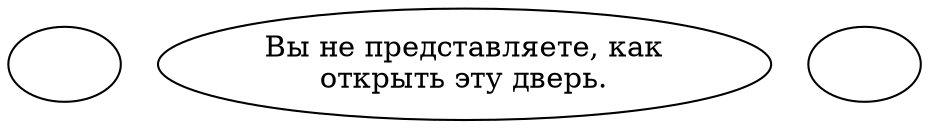 digraph qienddor {
  "start" [style=filled       fillcolor="#FFFFFF"       color="#000000"]
  "start" [label=""]
  "use_p_proc" [style=filled       fillcolor="#FFFFFF"       color="#000000"]
  "use_p_proc" [label="Вы не представляете, как\nоткрыть эту дверь."]
  "map_update_p_proc" [style=filled       fillcolor="#FFFFFF"       color="#000000"]
  "map_update_p_proc" [label=""]
}